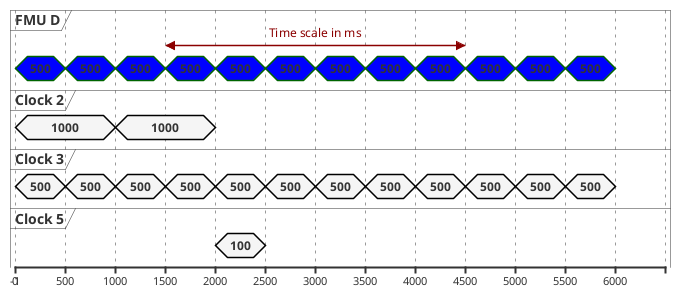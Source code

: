 ' Co Simulation timing diagram
@startuml
' Define Model and Clocks in the system
concise "FMU D" as FMU_D
concise "Clock 2" as Clock_2
concise "Clock 3" as Clock_3
concise "Clock 5" as Clock_5

@FMU_D
0 is "500" #0000FF
500 is "500" #0000FF
1000 is "500" #0000FF
1500 is "500" #0000FF
2000 is "500" #0000FF
2500 is "500" #0000FF
3000 is "500" #0000FF
3500 is "500" #0000FF
4000 is "500" #0000FF
4500 is "500" #0000FF
5000 is "500" #0000FF
5500 is "500" #0000FF
6000 is {hidden}

@Clock_2
0 is "1000" #F5F5F5;line:black
1000 is "1000" #F5F5F5;line:black
2000 is {hidden}

@Clock_3
0 is "500" #F5F5F5;line:black
500 is "500" #F5F5F5;line:black
1000 is "500" #F5F5F5;line:black
1500 is "500" #F5F5F5;line:black
2000 is "500" #F5F5F5;line:black
2500 is "500" #F5F5F5;line:black
3000 is "500" #F5F5F5;line:black
3500 is "500" #F5F5F5;line:black
4000 is "500" #F5F5F5;line:black
4500 is "500" #F5F5F5;line:black
5000 is "500" #F5F5F5;line:black
5500 is "500" #F5F5F5;line:black
6000 is {hidden}

@Clock_5
2000 is "100" #F5F5F5;line:black
2500 is {hidden}

' Define the time axis
@-1
@0
@500
@1000
@1500
@2000
@2500
@3000
@3500
@4000
@4500
@5000
@5500
@6000

@FMU_D
@1500 <-> @4500 : Time scale in ms
@enduml
